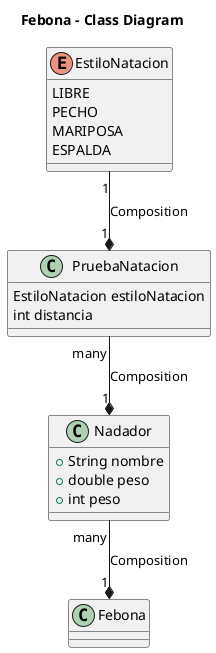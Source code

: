 @startuml

title Febona - Class Diagram

class Nadador {
    +String nombre
    +double peso
    +int peso
}

enum EstiloNatacion
{
   LIBRE
   PECHO
   MARIPOSA
   ESPALDA
}

class PruebaNatacion
{
    EstiloNatacion estiloNatacion
    int distancia
}

class Febona
{

}

PruebaNatacion "1" *-up- "1" EstiloNatacion: Composition
Nadador "1" *-up- "many" PruebaNatacion: Composition
Febona "1" *-up- "many" Nadador: Composition


@enduml